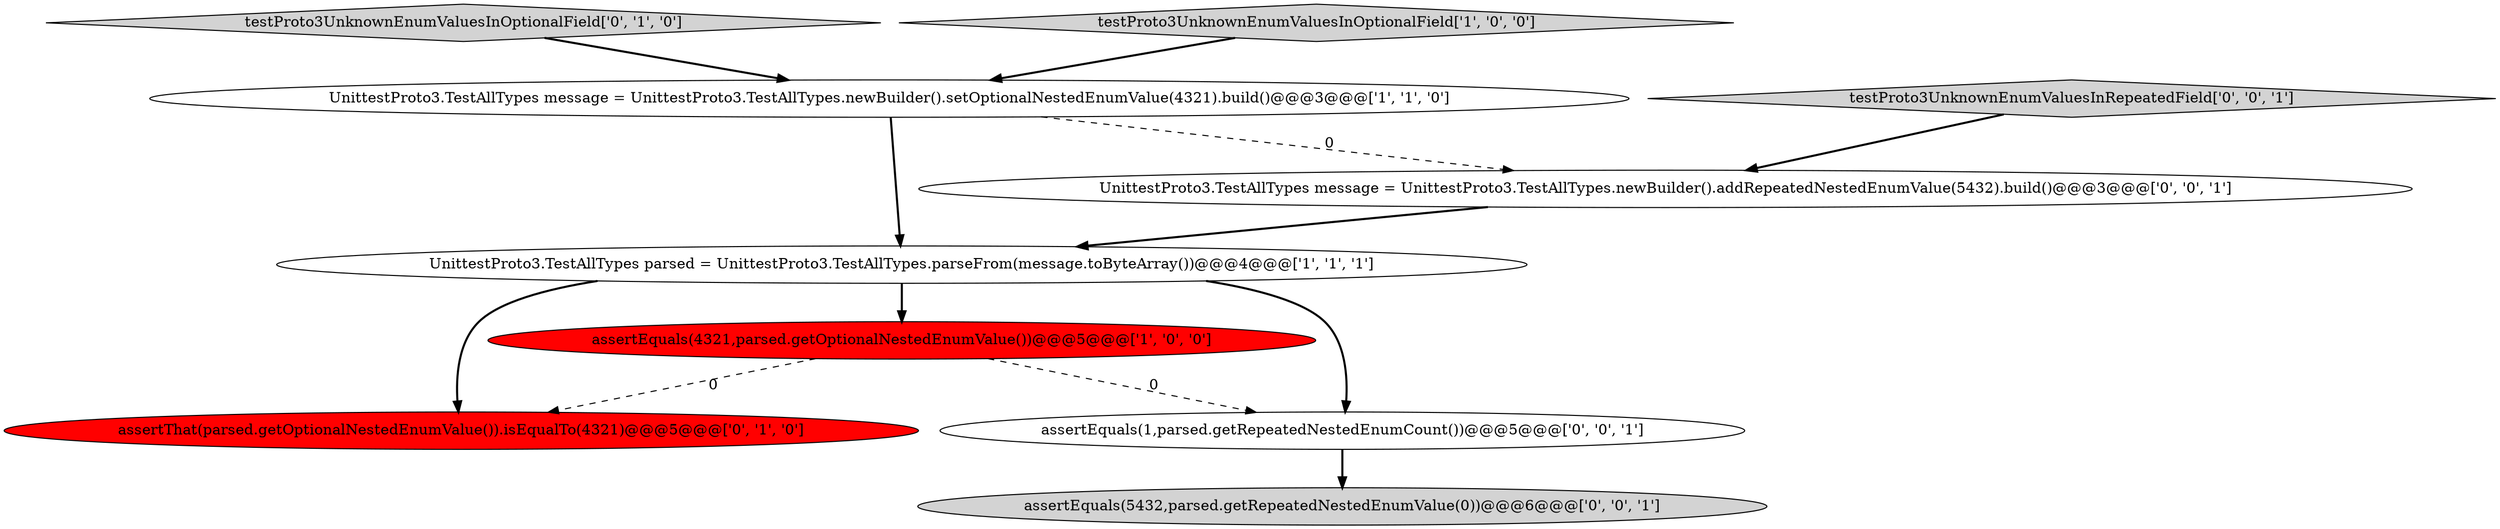 digraph {
9 [style = filled, label = "UnittestProto3.TestAllTypes message = UnittestProto3.TestAllTypes.newBuilder().addRepeatedNestedEnumValue(5432).build()@@@3@@@['0', '0', '1']", fillcolor = white, shape = ellipse image = "AAA0AAABBB3BBB"];
2 [style = filled, label = "UnittestProto3.TestAllTypes message = UnittestProto3.TestAllTypes.newBuilder().setOptionalNestedEnumValue(4321).build()@@@3@@@['1', '1', '0']", fillcolor = white, shape = ellipse image = "AAA0AAABBB1BBB"];
4 [style = filled, label = "testProto3UnknownEnumValuesInOptionalField['0', '1', '0']", fillcolor = lightgray, shape = diamond image = "AAA0AAABBB2BBB"];
7 [style = filled, label = "assertEquals(5432,parsed.getRepeatedNestedEnumValue(0))@@@6@@@['0', '0', '1']", fillcolor = lightgray, shape = ellipse image = "AAA0AAABBB3BBB"];
0 [style = filled, label = "testProto3UnknownEnumValuesInOptionalField['1', '0', '0']", fillcolor = lightgray, shape = diamond image = "AAA0AAABBB1BBB"];
6 [style = filled, label = "testProto3UnknownEnumValuesInRepeatedField['0', '0', '1']", fillcolor = lightgray, shape = diamond image = "AAA0AAABBB3BBB"];
1 [style = filled, label = "UnittestProto3.TestAllTypes parsed = UnittestProto3.TestAllTypes.parseFrom(message.toByteArray())@@@4@@@['1', '1', '1']", fillcolor = white, shape = ellipse image = "AAA0AAABBB1BBB"];
5 [style = filled, label = "assertThat(parsed.getOptionalNestedEnumValue()).isEqualTo(4321)@@@5@@@['0', '1', '0']", fillcolor = red, shape = ellipse image = "AAA1AAABBB2BBB"];
8 [style = filled, label = "assertEquals(1,parsed.getRepeatedNestedEnumCount())@@@5@@@['0', '0', '1']", fillcolor = white, shape = ellipse image = "AAA0AAABBB3BBB"];
3 [style = filled, label = "assertEquals(4321,parsed.getOptionalNestedEnumValue())@@@5@@@['1', '0', '0']", fillcolor = red, shape = ellipse image = "AAA1AAABBB1BBB"];
1->3 [style = bold, label=""];
1->5 [style = bold, label=""];
3->5 [style = dashed, label="0"];
3->8 [style = dashed, label="0"];
4->2 [style = bold, label=""];
1->8 [style = bold, label=""];
6->9 [style = bold, label=""];
9->1 [style = bold, label=""];
2->9 [style = dashed, label="0"];
2->1 [style = bold, label=""];
8->7 [style = bold, label=""];
0->2 [style = bold, label=""];
}
